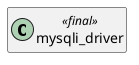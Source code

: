 @startuml
set namespaceSeparator \\
hide members
hide << alias >> circle

class mysqli_driver << final >>
@enduml
